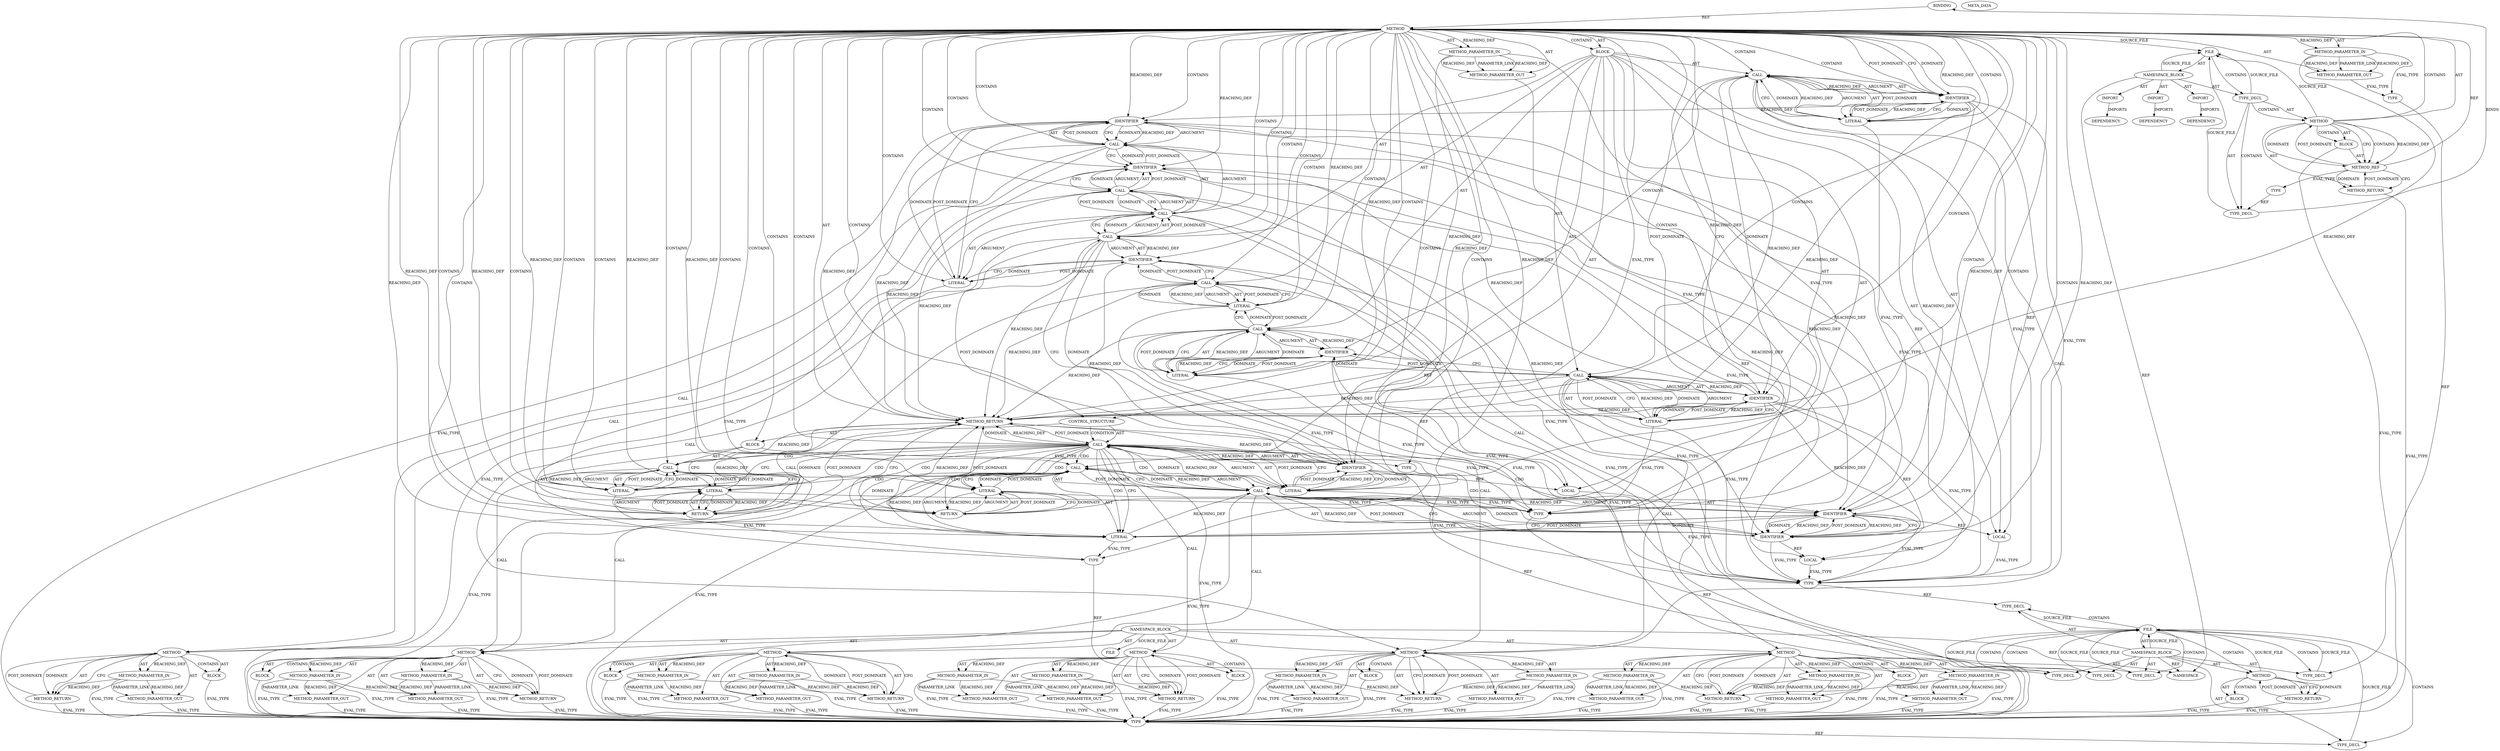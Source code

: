 digraph {
  "21474836480" [label="BINDING" METHOD_FULL_NAME="main" NAME="main" SIGNATURE="int(int,char[]*)"];
  "25769803776" [label="BLOCK" ARGUMENT_INDEX="-1" CODE="{
	unsigned int i=0,j=0;
	unsigned int result = 0;
	printf(\"Enter two numbers:\\n\");
	result = scanf(\"%d %d\", &i, &j);
	if (result != 2) {								/* FIX */
		printf (\"Error, you should enter two numbers!\\n\");	
		return 1;
	}		
	printf (\"Result = %d\\n\", i / j);
	return 0;
}" COLUMN_NUMBER="1" LINE_NUMBER="18" ORDER="3" TYPE_FULL_NAME="void"];
  "25769803777" [label="BLOCK" ARGUMENT_INDEX="-1" CODE="{								/* FIX */
		printf (\"Error, you should enter two numbers!\\n\");	
		return 1;
	}" COLUMN_NUMBER="19" LINE_NUMBER="23" ORDER="2" TYPE_FULL_NAME="void"];
  "25769803778" [label="BLOCK" ARGUMENT_INDEX="-1" CODE="<empty>" COLUMN_NUMBER="1" LINE_NUMBER="1" ORDER="1" TYPE_FULL_NAME="ANY"];
  "25769803779" [label="BLOCK" ARGUMENT_INDEX="-1" CODE="<empty>" ORDER="1" TYPE_FULL_NAME="ANY"];
  "25769803780" [label="BLOCK" ARGUMENT_INDEX="1" CODE="<empty>" ORDER="1" TYPE_FULL_NAME="ANY"];
  "25769803781" [label="BLOCK" ARGUMENT_INDEX="1" CODE="<empty>" ORDER="1" TYPE_FULL_NAME="ANY"];
  "25769803782" [label="BLOCK" ARGUMENT_INDEX="1" CODE="<empty>" ORDER="1" TYPE_FULL_NAME="ANY"];
  "25769803783" [label="BLOCK" ARGUMENT_INDEX="1" CODE="<empty>" ORDER="1" TYPE_FULL_NAME="ANY"];
  "25769803784" [label="BLOCK" ARGUMENT_INDEX="1" CODE="<empty>" ORDER="1" TYPE_FULL_NAME="ANY"];
  "25769803785" [label="BLOCK" ARGUMENT_INDEX="1" CODE="<empty>" ORDER="1" TYPE_FULL_NAME="ANY"];
  "30064771072" [label="CALL" ARGUMENT_INDEX="3" CODE="i=0" COLUMN_NUMBER="15" DISPATCH_TYPE="STATIC_DISPATCH" LINE_NUMBER="19" METHOD_FULL_NAME="<operator>.assignment" NAME="<operator>.assignment" ORDER="3" SIGNATURE="" TYPE_FULL_NAME="unsigned int"];
  "30064771073" [label="CALL" ARGUMENT_INDEX="4" CODE="j=0" COLUMN_NUMBER="19" DISPATCH_TYPE="STATIC_DISPATCH" LINE_NUMBER="19" METHOD_FULL_NAME="<operator>.assignment" NAME="<operator>.assignment" ORDER="4" SIGNATURE="" TYPE_FULL_NAME="unsigned int"];
  "30064771074" [label="CALL" ARGUMENT_INDEX="2" CODE="result = 0" COLUMN_NUMBER="15" DISPATCH_TYPE="STATIC_DISPATCH" LINE_NUMBER="20" METHOD_FULL_NAME="<operator>.assignment" NAME="<operator>.assignment" ORDER="6" SIGNATURE="" TYPE_FULL_NAME="unsigned int"];
  "30064771075" [label="CALL" ARGUMENT_INDEX="-1" CODE="printf(\"Enter two numbers:\\n\")" COLUMN_NUMBER="2" DISPATCH_TYPE="STATIC_DISPATCH" LINE_NUMBER="21" METHOD_FULL_NAME="printf" NAME="printf" ORDER="7" SIGNATURE="" TYPE_FULL_NAME="ANY"];
  "30064771076" [label="CALL" ARGUMENT_INDEX="-1" CODE="result = scanf(\"%d %d\", &i, &j)" COLUMN_NUMBER="2" DISPATCH_TYPE="STATIC_DISPATCH" LINE_NUMBER="22" METHOD_FULL_NAME="<operator>.assignment" NAME="<operator>.assignment" ORDER="8" SIGNATURE="" TYPE_FULL_NAME="ANY"];
  "30064771077" [label="CALL" ARGUMENT_INDEX="2" CODE="scanf(\"%d %d\", &i, &j)" COLUMN_NUMBER="11" DISPATCH_TYPE="STATIC_DISPATCH" LINE_NUMBER="22" METHOD_FULL_NAME="scanf" NAME="scanf" ORDER="2" SIGNATURE="" TYPE_FULL_NAME="ANY"];
  "30064771078" [label="CALL" ARGUMENT_INDEX="2" CODE="&i" COLUMN_NUMBER="26" DISPATCH_TYPE="STATIC_DISPATCH" LINE_NUMBER="22" METHOD_FULL_NAME="<operator>.addressOf" NAME="<operator>.addressOf" ORDER="2" SIGNATURE="" TYPE_FULL_NAME="ANY"];
  "30064771079" [label="CALL" ARGUMENT_INDEX="3" CODE="&j" COLUMN_NUMBER="30" DISPATCH_TYPE="STATIC_DISPATCH" LINE_NUMBER="22" METHOD_FULL_NAME="<operator>.addressOf" NAME="<operator>.addressOf" ORDER="3" SIGNATURE="" TYPE_FULL_NAME="ANY"];
  "30064771080" [label="CALL" ARGUMENT_INDEX="-1" CODE="result != 2" COLUMN_NUMBER="6" DISPATCH_TYPE="STATIC_DISPATCH" LINE_NUMBER="23" METHOD_FULL_NAME="<operator>.notEquals" NAME="<operator>.notEquals" ORDER="1" SIGNATURE="" TYPE_FULL_NAME="ANY"];
  "30064771081" [label="CALL" ARGUMENT_INDEX="-1" CODE="printf (\"Error, you should enter two numbers!\\n\")" COLUMN_NUMBER="3" DISPATCH_TYPE="STATIC_DISPATCH" LINE_NUMBER="24" METHOD_FULL_NAME="printf" NAME="printf" ORDER="1" SIGNATURE="" TYPE_FULL_NAME="ANY"];
  "30064771082" [label="CALL" ARGUMENT_INDEX="-1" CODE="printf (\"Result = %d\\n\", i / j)" COLUMN_NUMBER="2" DISPATCH_TYPE="STATIC_DISPATCH" LINE_NUMBER="27" METHOD_FULL_NAME="printf" NAME="printf" ORDER="10" SIGNATURE="" TYPE_FULL_NAME="ANY"];
  "30064771083" [label="CALL" ARGUMENT_INDEX="2" CODE="i / j" COLUMN_NUMBER="27" DISPATCH_TYPE="STATIC_DISPATCH" LINE_NUMBER="27" METHOD_FULL_NAME="<operator>.division" NAME="<operator>.division" ORDER="2" SIGNATURE="" TYPE_FULL_NAME="ANY"];
  "47244640256" [label="CONTROL_STRUCTURE" ARGUMENT_INDEX="1" CODE="if (result != 2) {								/* FIX */
		printf (\"Error, you should enter two numbers!\\n\");	
		return 1;
	}" COLUMN_NUMBER="2" CONTROL_STRUCTURE_TYPE="IF" LINE_NUMBER="23" ORDER="9" PARSER_TYPE_NAME="CASTIfStatement"];
  "51539607552" [label="DEPENDENCY" DEPENDENCY_GROUP_ID="stdio.h" NAME="stdio.h" VERSION="include"];
  "51539607553" [label="DEPENDENCY" DEPENDENCY_GROUP_ID="stdlib.h" NAME="stdlib.h" VERSION="include"];
  "51539607554" [label="DEPENDENCY" DEPENDENCY_GROUP_ID="string.h" NAME="string.h" VERSION="include"];
  "60129542144" [label="FILE" CODE="<empty>" CONTENT="<empty>" NAME="unchecked_error_condition-good.c" ORDER="0"];
  "60129542145" [label="FILE" CODE="<empty>" CONTENT="<empty>" NAME="<includes>" ORDER="1"];
  "60129542146" [label="FILE" CODE="<empty>" CONTENT="<empty>" NAME="<unknown>" ORDER="0"];
  "68719476736" [label="IDENTIFIER" ARGUMENT_INDEX="1" CODE="i" COLUMN_NUMBER="15" LINE_NUMBER="19" NAME="i" ORDER="1" TYPE_FULL_NAME="unsigned int"];
  "68719476737" [label="IDENTIFIER" ARGUMENT_INDEX="1" CODE="j" COLUMN_NUMBER="19" LINE_NUMBER="19" NAME="j" ORDER="1" TYPE_FULL_NAME="unsigned int"];
  "68719476738" [label="IDENTIFIER" ARGUMENT_INDEX="1" CODE="result" COLUMN_NUMBER="15" LINE_NUMBER="20" NAME="result" ORDER="1" TYPE_FULL_NAME="unsigned int"];
  "68719476739" [label="IDENTIFIER" ARGUMENT_INDEX="1" CODE="result" COLUMN_NUMBER="2" LINE_NUMBER="22" NAME="result" ORDER="1" TYPE_FULL_NAME="unsigned int"];
  "68719476740" [label="IDENTIFIER" ARGUMENT_INDEX="1" CODE="i" COLUMN_NUMBER="27" LINE_NUMBER="22" NAME="i" ORDER="1" TYPE_FULL_NAME="unsigned int"];
  "68719476741" [label="IDENTIFIER" ARGUMENT_INDEX="1" CODE="j" COLUMN_NUMBER="31" LINE_NUMBER="22" NAME="j" ORDER="1" TYPE_FULL_NAME="unsigned int"];
  "68719476742" [label="IDENTIFIER" ARGUMENT_INDEX="1" CODE="result" COLUMN_NUMBER="6" LINE_NUMBER="23" NAME="result" ORDER="1" TYPE_FULL_NAME="unsigned int"];
  "68719476743" [label="IDENTIFIER" ARGUMENT_INDEX="1" CODE="i" COLUMN_NUMBER="27" LINE_NUMBER="27" NAME="i" ORDER="1" TYPE_FULL_NAME="unsigned int"];
  "68719476744" [label="IDENTIFIER" ARGUMENT_INDEX="2" CODE="j" COLUMN_NUMBER="31" LINE_NUMBER="27" NAME="j" ORDER="2" TYPE_FULL_NAME="unsigned int"];
  "73014444032" [label="IMPORT" CODE="#include <stdio.h>" COLUMN_NUMBER="1" IMPORTED_AS="stdio.h" IMPORTED_ENTITY="stdio.h" LINE_NUMBER="13" ORDER="1"];
  "73014444033" [label="IMPORT" CODE="#include <stdlib.h>" COLUMN_NUMBER="1" IMPORTED_AS="stdlib.h" IMPORTED_ENTITY="stdlib.h" LINE_NUMBER="14" ORDER="2"];
  "73014444034" [label="IMPORT" CODE="#include <string.h>" COLUMN_NUMBER="1" IMPORTED_AS="string.h" IMPORTED_ENTITY="string.h" LINE_NUMBER="15" ORDER="3"];
  "90194313216" [label="LITERAL" ARGUMENT_INDEX="2" CODE="0" COLUMN_NUMBER="17" LINE_NUMBER="19" ORDER="2" TYPE_FULL_NAME="int"];
  "90194313217" [label="LITERAL" ARGUMENT_INDEX="2" CODE="0" COLUMN_NUMBER="21" LINE_NUMBER="19" ORDER="2" TYPE_FULL_NAME="int"];
  "90194313218" [label="LITERAL" ARGUMENT_INDEX="2" CODE="0" COLUMN_NUMBER="24" LINE_NUMBER="20" ORDER="2" TYPE_FULL_NAME="int"];
  "90194313219" [label="LITERAL" ARGUMENT_INDEX="1" CODE="\"Enter two numbers:\\n\"" COLUMN_NUMBER="9" LINE_NUMBER="21" ORDER="1" TYPE_FULL_NAME="char*"];
  "90194313220" [label="LITERAL" ARGUMENT_INDEX="1" CODE="\"%d %d\"" COLUMN_NUMBER="17" LINE_NUMBER="22" ORDER="1" TYPE_FULL_NAME="char*"];
  "90194313221" [label="LITERAL" ARGUMENT_INDEX="2" CODE="2" COLUMN_NUMBER="16" LINE_NUMBER="23" ORDER="2" TYPE_FULL_NAME="int"];
  "90194313222" [label="LITERAL" ARGUMENT_INDEX="1" CODE="\"Error, you should enter two numbers!\\n\"" COLUMN_NUMBER="11" LINE_NUMBER="24" ORDER="1" TYPE_FULL_NAME="char*"];
  "90194313223" [label="LITERAL" ARGUMENT_INDEX="-1" CODE="1" COLUMN_NUMBER="10" LINE_NUMBER="25" ORDER="1" TYPE_FULL_NAME="int"];
  "90194313224" [label="LITERAL" ARGUMENT_INDEX="1" CODE="\"Result = %d\\n\"" COLUMN_NUMBER="10" LINE_NUMBER="27" ORDER="1" TYPE_FULL_NAME="char*"];
  "90194313225" [label="LITERAL" ARGUMENT_INDEX="-1" CODE="0" COLUMN_NUMBER="9" LINE_NUMBER="28" ORDER="1" TYPE_FULL_NAME="int"];
  "94489280512" [label="LOCAL" CODE="unsigned int i" COLUMN_NUMBER="15" GENERIC_SIGNATURE="<empty>" LINE_NUMBER="19" NAME="i" ORDER="1" TYPE_FULL_NAME="unsigned int"];
  "94489280513" [label="LOCAL" CODE="unsigned int j" COLUMN_NUMBER="19" GENERIC_SIGNATURE="<empty>" LINE_NUMBER="19" NAME="j" ORDER="2" TYPE_FULL_NAME="unsigned int"];
  "94489280514" [label="LOCAL" CODE="unsigned int result" COLUMN_NUMBER="15" GENERIC_SIGNATURE="<empty>" LINE_NUMBER="20" NAME="result" ORDER="5" TYPE_FULL_NAME="unsigned int"];
  "107374182400" [label="META_DATA" LANGUAGE="NEWC" OVERLAYS="base;controlflow;typerel;callgraph;dataflowOss" ROOT="/tmp/tmp.fVwQzHIGX2" VERSION="0.1"];
  "111669149696" [label="METHOD" AST_PARENT_FULL_NAME="unchecked_error_condition-good.c:<global>" AST_PARENT_TYPE="TYPE_DECL" CODE="int main(int argc, char *argv[])
{
	unsigned int i=0,j=0;
	unsigned int result = 0;
	printf(\"Enter two numbers:\\n\");
	result = scanf(\"%d %d\", &i, &j);
	if (result != 2) {								/* FIX */
		printf (\"Error, you should enter two numbers!\\n\");	
		return 1;
	}		
	printf (\"Result = %d\\n\", i / j);
	return 0;
}" COLUMN_NUMBER="1" COLUMN_NUMBER_END="1" FILENAME="unchecked_error_condition-good.c" FULL_NAME="main" GENERIC_SIGNATURE="<empty>" IS_EXTERNAL="false" LINE_NUMBER="17" LINE_NUMBER_END="29" NAME="main" ORDER="1" SIGNATURE="int(int,char[]*)"];
  "111669149697" [label="METHOD" AST_PARENT_FULL_NAME="unchecked_error_condition-good.c:<global>" AST_PARENT_TYPE="TYPE_DECL" CODE="<global>" COLUMN_NUMBER="1" COLUMN_NUMBER_END="1" FILENAME="unchecked_error_condition-good.c" FULL_NAME="unchecked_error_condition-good.c:<global>" GENERIC_SIGNATURE="<empty>" IS_EXTERNAL="false" LINE_NUMBER="1" LINE_NUMBER_END="29" NAME="<global>" ORDER="1" SIGNATURE=""];
  "111669149698" [label="METHOD" AST_PARENT_FULL_NAME="<includes>:<global>" AST_PARENT_TYPE="NAMESPACE_BLOCK" CODE="<global>" FILENAME="<includes>" FULL_NAME="<includes>:<global>" GENERIC_SIGNATURE="<empty>" IS_EXTERNAL="false" LINE_NUMBER="1" NAME="<global>" ORDER="1" SIGNATURE=""];
  "111669149699" [label="METHOD" AST_PARENT_FULL_NAME="<global>" AST_PARENT_TYPE="NAMESPACE_BLOCK" CODE="<empty>" FILENAME="<empty>" FULL_NAME="<operator>.assignment" GENERIC_SIGNATURE="<empty>" IS_EXTERNAL="true" NAME="<operator>.assignment" ORDER="0" SIGNATURE=""];
  "111669149700" [label="METHOD" AST_PARENT_FULL_NAME="<global>" AST_PARENT_TYPE="NAMESPACE_BLOCK" CODE="<empty>" FILENAME="<empty>" FULL_NAME="printf" GENERIC_SIGNATURE="<empty>" IS_EXTERNAL="true" NAME="printf" ORDER="0" SIGNATURE=""];
  "111669149701" [label="METHOD" AST_PARENT_FULL_NAME="<global>" AST_PARENT_TYPE="NAMESPACE_BLOCK" CODE="<empty>" FILENAME="<empty>" FULL_NAME="scanf" GENERIC_SIGNATURE="<empty>" IS_EXTERNAL="true" NAME="scanf" ORDER="0" SIGNATURE=""];
  "111669149702" [label="METHOD" AST_PARENT_FULL_NAME="<global>" AST_PARENT_TYPE="NAMESPACE_BLOCK" CODE="<empty>" FILENAME="<empty>" FULL_NAME="<operator>.addressOf" GENERIC_SIGNATURE="<empty>" IS_EXTERNAL="true" NAME="<operator>.addressOf" ORDER="0" SIGNATURE=""];
  "111669149703" [label="METHOD" AST_PARENT_FULL_NAME="<global>" AST_PARENT_TYPE="NAMESPACE_BLOCK" CODE="<empty>" FILENAME="<empty>" FULL_NAME="<operator>.notEquals" GENERIC_SIGNATURE="<empty>" IS_EXTERNAL="true" NAME="<operator>.notEquals" ORDER="0" SIGNATURE=""];
  "111669149704" [label="METHOD" AST_PARENT_FULL_NAME="<global>" AST_PARENT_TYPE="NAMESPACE_BLOCK" CODE="<empty>" FILENAME="<empty>" FULL_NAME="<operator>.division" GENERIC_SIGNATURE="<empty>" IS_EXTERNAL="true" NAME="<operator>.division" ORDER="0" SIGNATURE=""];
  "115964116992" [label="METHOD_PARAMETER_IN" CODE="int argc" COLUMN_NUMBER="10" EVALUATION_STRATEGY="BY_VALUE" INDEX="1" IS_VARIADIC="false" LINE_NUMBER="17" NAME="argc" ORDER="1" TYPE_FULL_NAME="int"];
  "115964116993" [label="METHOD_PARAMETER_IN" CODE="char *argv[]" COLUMN_NUMBER="20" EVALUATION_STRATEGY="BY_VALUE" INDEX="2" IS_VARIADIC="false" LINE_NUMBER="17" NAME="argv" ORDER="2" TYPE_FULL_NAME="char[]*"];
  "115964116994" [label="METHOD_PARAMETER_IN" CODE="p1" EVALUATION_STRATEGY="BY_VALUE" INDEX="1" IS_VARIADIC="false" NAME="p1" ORDER="1" TYPE_FULL_NAME="ANY"];
  "115964116995" [label="METHOD_PARAMETER_IN" CODE="p2" EVALUATION_STRATEGY="BY_VALUE" INDEX="2" IS_VARIADIC="false" NAME="p2" ORDER="2" TYPE_FULL_NAME="ANY"];
  "115964116996" [label="METHOD_PARAMETER_IN" CODE="p1" EVALUATION_STRATEGY="BY_VALUE" INDEX="1" IS_VARIADIC="false" NAME="p1" ORDER="1" TYPE_FULL_NAME="ANY"];
  "115964116997" [label="METHOD_PARAMETER_IN" CODE="p2" EVALUATION_STRATEGY="BY_VALUE" INDEX="2" IS_VARIADIC="false" NAME="p2" ORDER="2" TYPE_FULL_NAME="ANY"];
  "115964116998" [label="METHOD_PARAMETER_IN" CODE="p1" EVALUATION_STRATEGY="BY_VALUE" INDEX="1" IS_VARIADIC="false" NAME="p1" ORDER="1" TYPE_FULL_NAME="ANY"];
  "115964116999" [label="METHOD_PARAMETER_IN" CODE="p2" EVALUATION_STRATEGY="BY_VALUE" INDEX="2" IS_VARIADIC="false" NAME="p2" ORDER="2" TYPE_FULL_NAME="ANY"];
  "115964117000" [label="METHOD_PARAMETER_IN" CODE="p3" EVALUATION_STRATEGY="BY_VALUE" INDEX="3" IS_VARIADIC="false" NAME="p3" ORDER="3" TYPE_FULL_NAME="ANY"];
  "115964117001" [label="METHOD_PARAMETER_IN" CODE="p1" EVALUATION_STRATEGY="BY_VALUE" INDEX="1" IS_VARIADIC="false" NAME="p1" ORDER="1" TYPE_FULL_NAME="ANY"];
  "115964117002" [label="METHOD_PARAMETER_IN" CODE="p1" EVALUATION_STRATEGY="BY_VALUE" INDEX="1" IS_VARIADIC="false" NAME="p1" ORDER="1" TYPE_FULL_NAME="ANY"];
  "115964117003" [label="METHOD_PARAMETER_IN" CODE="p2" EVALUATION_STRATEGY="BY_VALUE" INDEX="2" IS_VARIADIC="false" NAME="p2" ORDER="2" TYPE_FULL_NAME="ANY"];
  "115964117004" [label="METHOD_PARAMETER_IN" CODE="p1" EVALUATION_STRATEGY="BY_VALUE" INDEX="1" IS_VARIADIC="false" NAME="p1" ORDER="1" TYPE_FULL_NAME="ANY"];
  "115964117005" [label="METHOD_PARAMETER_IN" CODE="p2" EVALUATION_STRATEGY="BY_VALUE" INDEX="2" IS_VARIADIC="false" NAME="p2" ORDER="2" TYPE_FULL_NAME="ANY"];
  "120259084288" [label="METHOD_PARAMETER_OUT" CODE="int argc" COLUMN_NUMBER="10" EVALUATION_STRATEGY="BY_VALUE" INDEX="1" IS_VARIADIC="false" LINE_NUMBER="17" NAME="argc" ORDER="1" TYPE_FULL_NAME="int"];
  "120259084289" [label="METHOD_PARAMETER_OUT" CODE="char *argv[]" COLUMN_NUMBER="20" EVALUATION_STRATEGY="BY_VALUE" INDEX="2" IS_VARIADIC="false" LINE_NUMBER="17" NAME="argv" ORDER="2" TYPE_FULL_NAME="char[]*"];
  "120259084290" [label="METHOD_PARAMETER_OUT" CODE="p1" EVALUATION_STRATEGY="BY_VALUE" INDEX="1" IS_VARIADIC="false" NAME="p1" ORDER="1" TYPE_FULL_NAME="ANY"];
  "120259084291" [label="METHOD_PARAMETER_OUT" CODE="p2" EVALUATION_STRATEGY="BY_VALUE" INDEX="2" IS_VARIADIC="false" NAME="p2" ORDER="2" TYPE_FULL_NAME="ANY"];
  "120259084292" [label="METHOD_PARAMETER_OUT" CODE="p1" EVALUATION_STRATEGY="BY_VALUE" INDEX="1" IS_VARIADIC="false" NAME="p1" ORDER="1" TYPE_FULL_NAME="ANY"];
  "120259084293" [label="METHOD_PARAMETER_OUT" CODE="p2" EVALUATION_STRATEGY="BY_VALUE" INDEX="2" IS_VARIADIC="false" NAME="p2" ORDER="2" TYPE_FULL_NAME="ANY"];
  "120259084294" [label="METHOD_PARAMETER_OUT" CODE="p1" EVALUATION_STRATEGY="BY_VALUE" INDEX="1" IS_VARIADIC="false" NAME="p1" ORDER="1" TYPE_FULL_NAME="ANY"];
  "120259084295" [label="METHOD_PARAMETER_OUT" CODE="p2" EVALUATION_STRATEGY="BY_VALUE" INDEX="2" IS_VARIADIC="false" NAME="p2" ORDER="2" TYPE_FULL_NAME="ANY"];
  "120259084296" [label="METHOD_PARAMETER_OUT" CODE="p3" EVALUATION_STRATEGY="BY_VALUE" INDEX="3" IS_VARIADIC="false" NAME="p3" ORDER="3" TYPE_FULL_NAME="ANY"];
  "120259084297" [label="METHOD_PARAMETER_OUT" CODE="p1" EVALUATION_STRATEGY="BY_VALUE" INDEX="1" IS_VARIADIC="false" NAME="p1" ORDER="1" TYPE_FULL_NAME="ANY"];
  "120259084298" [label="METHOD_PARAMETER_OUT" CODE="p1" EVALUATION_STRATEGY="BY_VALUE" INDEX="1" IS_VARIADIC="false" NAME="p1" ORDER="1" TYPE_FULL_NAME="ANY"];
  "120259084299" [label="METHOD_PARAMETER_OUT" CODE="p2" EVALUATION_STRATEGY="BY_VALUE" INDEX="2" IS_VARIADIC="false" NAME="p2" ORDER="2" TYPE_FULL_NAME="ANY"];
  "120259084300" [label="METHOD_PARAMETER_OUT" CODE="p1" EVALUATION_STRATEGY="BY_VALUE" INDEX="1" IS_VARIADIC="false" NAME="p1" ORDER="1" TYPE_FULL_NAME="ANY"];
  "120259084301" [label="METHOD_PARAMETER_OUT" CODE="p2" EVALUATION_STRATEGY="BY_VALUE" INDEX="2" IS_VARIADIC="false" NAME="p2" ORDER="2" TYPE_FULL_NAME="ANY"];
  "124554051584" [label="METHOD_REF" ARGUMENT_INDEX="1" CODE="main" COLUMN_NUMBER="1" LINE_NUMBER="17" METHOD_FULL_NAME="main" ORDER="1" TYPE_FULL_NAME="main"];
  "128849018880" [label="METHOD_RETURN" CODE="RET" COLUMN_NUMBER="1" EVALUATION_STRATEGY="BY_VALUE" LINE_NUMBER="17" ORDER="4" TYPE_FULL_NAME="int"];
  "128849018881" [label="METHOD_RETURN" CODE="RET" COLUMN_NUMBER="1" EVALUATION_STRATEGY="BY_VALUE" LINE_NUMBER="1" ORDER="2" TYPE_FULL_NAME="ANY"];
  "128849018882" [label="METHOD_RETURN" CODE="RET" EVALUATION_STRATEGY="BY_VALUE" LINE_NUMBER="1" ORDER="2" TYPE_FULL_NAME="ANY"];
  "128849018883" [label="METHOD_RETURN" CODE="RET" EVALUATION_STRATEGY="BY_VALUE" ORDER="2" TYPE_FULL_NAME="ANY"];
  "128849018884" [label="METHOD_RETURN" CODE="RET" EVALUATION_STRATEGY="BY_VALUE" ORDER="2" TYPE_FULL_NAME="ANY"];
  "128849018885" [label="METHOD_RETURN" CODE="RET" EVALUATION_STRATEGY="BY_VALUE" ORDER="2" TYPE_FULL_NAME="ANY"];
  "128849018886" [label="METHOD_RETURN" CODE="RET" EVALUATION_STRATEGY="BY_VALUE" ORDER="2" TYPE_FULL_NAME="ANY"];
  "128849018887" [label="METHOD_RETURN" CODE="RET" EVALUATION_STRATEGY="BY_VALUE" ORDER="2" TYPE_FULL_NAME="ANY"];
  "128849018888" [label="METHOD_RETURN" CODE="RET" EVALUATION_STRATEGY="BY_VALUE" ORDER="2" TYPE_FULL_NAME="ANY"];
  "137438953472" [label="NAMESPACE" CODE="<empty>" NAME="<global>" ORDER="-1"];
  "141733920768" [label="NAMESPACE_BLOCK" CODE="<empty>" FILENAME="<unknown>" FULL_NAME="<global>" NAME="<global>" ORDER="1"];
  "141733920769" [label="NAMESPACE_BLOCK" CODE="<empty>" FILENAME="unchecked_error_condition-good.c" FULL_NAME="unchecked_error_condition-good.c:<global>" NAME="<global>" ORDER="1"];
  "141733920770" [label="NAMESPACE_BLOCK" CODE="<empty>" FILENAME="<includes>" FULL_NAME="<includes>:<global>" NAME="<global>" ORDER="1"];
  "146028888064" [label="RETURN" ARGUMENT_INDEX="-1" CODE="return 1;" COLUMN_NUMBER="3" LINE_NUMBER="25" ORDER="2"];
  "146028888065" [label="RETURN" ARGUMENT_INDEX="-1" CODE="return 0;" COLUMN_NUMBER="2" LINE_NUMBER="28" ORDER="11"];
  "163208757248" [label="TYPE" FULL_NAME="ANY" NAME="ANY" TYPE_DECL_FULL_NAME="ANY"];
  "163208757249" [label="TYPE" FULL_NAME="char*" NAME="char*" TYPE_DECL_FULL_NAME="char*"];
  "163208757250" [label="TYPE" FULL_NAME="char[]*" NAME="char[]*" TYPE_DECL_FULL_NAME="char[]*"];
  "163208757251" [label="TYPE" FULL_NAME="int" NAME="int" TYPE_DECL_FULL_NAME="int"];
  "163208757252" [label="TYPE" FULL_NAME="main" NAME="main" TYPE_DECL_FULL_NAME="main"];
  "163208757253" [label="TYPE" FULL_NAME="unsigned int" NAME="unsigned int" TYPE_DECL_FULL_NAME="unsigned int"];
  "163208757254" [label="TYPE" FULL_NAME="void" NAME="void" TYPE_DECL_FULL_NAME="void"];
  "171798691840" [label="TYPE_DECL" AST_PARENT_FULL_NAME="unchecked_error_condition-good.c:<global>" AST_PARENT_TYPE="TYPE_DECL" CODE="main" COLUMN_NUMBER="1" FILENAME="unchecked_error_condition-good.c" FULL_NAME="main" GENERIC_SIGNATURE="<empty>" IS_EXTERNAL="false" LINE_NUMBER="17" NAME="main" ORDER="1"];
  "171798691841" [label="TYPE_DECL" AST_PARENT_FULL_NAME="unchecked_error_condition-good.c:<global>" AST_PARENT_TYPE="NAMESPACE_BLOCK" CODE="<global>" COLUMN_NUMBER="1" FILENAME="unchecked_error_condition-good.c" FULL_NAME="unchecked_error_condition-good.c:<global>" GENERIC_SIGNATURE="<empty>" IS_EXTERNAL="false" LINE_NUMBER="1" NAME="<global>" ORDER="4"];
  "171798691842" [label="TYPE_DECL" AST_PARENT_FULL_NAME="<includes>:<global>" AST_PARENT_TYPE="NAMESPACE_BLOCK" CODE="ANY" FILENAME="<includes>" FULL_NAME="ANY" GENERIC_SIGNATURE="<empty>" IS_EXTERNAL="true" NAME="ANY" ORDER="-1"];
  "171798691843" [label="TYPE_DECL" AST_PARENT_FULL_NAME="<includes>:<global>" AST_PARENT_TYPE="NAMESPACE_BLOCK" CODE="char*" FILENAME="<includes>" FULL_NAME="char*" GENERIC_SIGNATURE="<empty>" IS_EXTERNAL="true" NAME="char*" ORDER="-1"];
  "171798691844" [label="TYPE_DECL" AST_PARENT_FULL_NAME="<includes>:<global>" AST_PARENT_TYPE="NAMESPACE_BLOCK" CODE="char[]*" FILENAME="<includes>" FULL_NAME="char[]*" GENERIC_SIGNATURE="<empty>" IS_EXTERNAL="true" NAME="char[]*" ORDER="-1"];
  "171798691845" [label="TYPE_DECL" AST_PARENT_FULL_NAME="<includes>:<global>" AST_PARENT_TYPE="NAMESPACE_BLOCK" CODE="int" FILENAME="<includes>" FULL_NAME="int" GENERIC_SIGNATURE="<empty>" IS_EXTERNAL="true" NAME="int" ORDER="-1"];
  "171798691846" [label="TYPE_DECL" AST_PARENT_FULL_NAME="<includes>:<global>" AST_PARENT_TYPE="NAMESPACE_BLOCK" CODE="unsigned int" FILENAME="<includes>" FULL_NAME="unsigned int" GENERIC_SIGNATURE="<empty>" IS_EXTERNAL="true" NAME="unsigned int" ORDER="-1"];
  "171798691847" [label="TYPE_DECL" AST_PARENT_FULL_NAME="<includes>:<global>" AST_PARENT_TYPE="NAMESPACE_BLOCK" CODE="void" FILENAME="<includes>" FULL_NAME="void" GENERIC_SIGNATURE="<empty>" IS_EXTERNAL="true" NAME="void" ORDER="-1"];
  "21474836480" -> "111669149696" [label="REF" ];
  "25769803776" -> "94489280512" [label="AST" ];
  "25769803776" -> "94489280513" [label="AST" ];
  "25769803776" -> "30064771072" [label="AST" ];
  "25769803776" -> "30064771073" [label="AST" ];
  "25769803776" -> "94489280514" [label="AST" ];
  "25769803776" -> "30064771074" [label="AST" ];
  "25769803776" -> "30064771075" [label="AST" ];
  "25769803776" -> "30064771076" [label="AST" ];
  "25769803776" -> "47244640256" [label="AST" ];
  "25769803776" -> "30064771082" [label="AST" ];
  "25769803776" -> "146028888065" [label="AST" ];
  "25769803776" -> "163208757254" [label="EVAL_TYPE" ];
  "25769803777" -> "30064771081" [label="AST" ];
  "25769803777" -> "146028888064" [label="AST" ];
  "25769803777" -> "163208757254" [label="EVAL_TYPE" ];
  "25769803778" -> "124554051584" [label="AST" ];
  "25769803778" -> "163208757248" [label="EVAL_TYPE" ];
  "25769803779" -> "163208757248" [label="EVAL_TYPE" ];
  "25769803780" -> "163208757248" [label="EVAL_TYPE" ];
  "25769803781" -> "163208757248" [label="EVAL_TYPE" ];
  "25769803782" -> "163208757248" [label="EVAL_TYPE" ];
  "25769803783" -> "163208757248" [label="EVAL_TYPE" ];
  "25769803784" -> "163208757248" [label="EVAL_TYPE" ];
  "25769803785" -> "163208757248" [label="EVAL_TYPE" ];
  "30064771072" -> "68719476736" [label="ARGUMENT" ];
  "30064771072" -> "90194313216" [label="ARGUMENT" ];
  "30064771072" -> "68719476736" [label="AST" ];
  "30064771072" -> "90194313216" [label="AST" ];
  "30064771072" -> "111669149699" [label="CALL" ];
  "30064771072" -> "68719476737" [label="CFG" ];
  "30064771072" -> "68719476737" [label="DOMINATE" ];
  "30064771072" -> "163208757253" [label="EVAL_TYPE" ];
  "30064771072" -> "90194313216" [label="POST_DOMINATE" ];
  "30064771072" -> "128849018880" [label="REACHING_DEF" property="i=0"];
  "30064771073" -> "68719476737" [label="ARGUMENT" ];
  "30064771073" -> "90194313217" [label="ARGUMENT" ];
  "30064771073" -> "68719476737" [label="AST" ];
  "30064771073" -> "90194313217" [label="AST" ];
  "30064771073" -> "111669149699" [label="CALL" ];
  "30064771073" -> "68719476738" [label="CFG" ];
  "30064771073" -> "68719476738" [label="DOMINATE" ];
  "30064771073" -> "163208757253" [label="EVAL_TYPE" ];
  "30064771073" -> "90194313217" [label="POST_DOMINATE" ];
  "30064771073" -> "128849018880" [label="REACHING_DEF" property="j=0"];
  "30064771074" -> "68719476738" [label="ARGUMENT" ];
  "30064771074" -> "90194313218" [label="ARGUMENT" ];
  "30064771074" -> "68719476738" [label="AST" ];
  "30064771074" -> "90194313218" [label="AST" ];
  "30064771074" -> "111669149699" [label="CALL" ];
  "30064771074" -> "90194313219" [label="CFG" ];
  "30064771074" -> "90194313219" [label="DOMINATE" ];
  "30064771074" -> "163208757253" [label="EVAL_TYPE" ];
  "30064771074" -> "90194313218" [label="POST_DOMINATE" ];
  "30064771074" -> "128849018880" [label="REACHING_DEF" property="result = 0"];
  "30064771075" -> "90194313219" [label="ARGUMENT" ];
  "30064771075" -> "90194313219" [label="AST" ];
  "30064771075" -> "111669149700" [label="CALL" ];
  "30064771075" -> "68719476739" [label="CFG" ];
  "30064771075" -> "68719476739" [label="DOMINATE" ];
  "30064771075" -> "163208757248" [label="EVAL_TYPE" ];
  "30064771075" -> "90194313219" [label="POST_DOMINATE" ];
  "30064771075" -> "128849018880" [label="REACHING_DEF" property="printf(\"Enter two numbers:\\n\")"];
  "30064771076" -> "68719476739" [label="ARGUMENT" ];
  "30064771076" -> "30064771077" [label="ARGUMENT" ];
  "30064771076" -> "68719476739" [label="AST" ];
  "30064771076" -> "30064771077" [label="AST" ];
  "30064771076" -> "111669149699" [label="CALL" ];
  "30064771076" -> "68719476742" [label="CFG" ];
  "30064771076" -> "68719476742" [label="DOMINATE" ];
  "30064771076" -> "163208757248" [label="EVAL_TYPE" ];
  "30064771076" -> "30064771077" [label="POST_DOMINATE" ];
  "30064771076" -> "128849018880" [label="REACHING_DEF" property="result = scanf(\"%d %d\", &i, &j)"];
  "30064771077" -> "90194313220" [label="ARGUMENT" ];
  "30064771077" -> "30064771078" [label="ARGUMENT" ];
  "30064771077" -> "30064771079" [label="ARGUMENT" ];
  "30064771077" -> "90194313220" [label="AST" ];
  "30064771077" -> "30064771078" [label="AST" ];
  "30064771077" -> "30064771079" [label="AST" ];
  "30064771077" -> "111669149701" [label="CALL" ];
  "30064771077" -> "30064771076" [label="CFG" ];
  "30064771077" -> "30064771076" [label="DOMINATE" ];
  "30064771077" -> "163208757248" [label="EVAL_TYPE" ];
  "30064771077" -> "30064771079" [label="POST_DOMINATE" ];
  "30064771078" -> "68719476740" [label="ARGUMENT" ];
  "30064771078" -> "68719476740" [label="AST" ];
  "30064771078" -> "111669149702" [label="CALL" ];
  "30064771078" -> "68719476741" [label="CFG" ];
  "30064771078" -> "68719476741" [label="DOMINATE" ];
  "30064771078" -> "163208757248" [label="EVAL_TYPE" ];
  "30064771078" -> "68719476740" [label="POST_DOMINATE" ];
  "30064771078" -> "68719476743" [label="REACHING_DEF" property="&i"];
  "30064771078" -> "128849018880" [label="REACHING_DEF" property="&i"];
  "30064771079" -> "68719476741" [label="ARGUMENT" ];
  "30064771079" -> "68719476741" [label="AST" ];
  "30064771079" -> "111669149702" [label="CALL" ];
  "30064771079" -> "30064771077" [label="CFG" ];
  "30064771079" -> "30064771077" [label="DOMINATE" ];
  "30064771079" -> "163208757248" [label="EVAL_TYPE" ];
  "30064771079" -> "68719476741" [label="POST_DOMINATE" ];
  "30064771079" -> "68719476744" [label="REACHING_DEF" property="&j"];
  "30064771079" -> "128849018880" [label="REACHING_DEF" property="&j"];
  "30064771080" -> "68719476742" [label="ARGUMENT" ];
  "30064771080" -> "90194313221" [label="ARGUMENT" ];
  "30064771080" -> "68719476742" [label="AST" ];
  "30064771080" -> "90194313221" [label="AST" ];
  "30064771080" -> "111669149703" [label="CALL" ];
  "30064771080" -> "30064771083" [label="CDG" ];
  "30064771080" -> "90194313225" [label="CDG" ];
  "30064771080" -> "30064771082" [label="CDG" ];
  "30064771080" -> "90194313224" [label="CDG" ];
  "30064771080" -> "30064771081" [label="CDG" ];
  "30064771080" -> "90194313223" [label="CDG" ];
  "30064771080" -> "90194313222" [label="CDG" ];
  "30064771080" -> "146028888065" [label="CDG" ];
  "30064771080" -> "146028888064" [label="CDG" ];
  "30064771080" -> "68719476744" [label="CDG" ];
  "30064771080" -> "68719476743" [label="CDG" ];
  "30064771080" -> "90194313222" [label="CFG" ];
  "30064771080" -> "90194313224" [label="CFG" ];
  "30064771080" -> "128849018880" [label="DOMINATE" ];
  "30064771080" -> "90194313222" [label="DOMINATE" ];
  "30064771080" -> "90194313224" [label="DOMINATE" ];
  "30064771080" -> "163208757248" [label="EVAL_TYPE" ];
  "30064771080" -> "90194313221" [label="POST_DOMINATE" ];
  "30064771080" -> "128849018880" [label="REACHING_DEF" property="result != 2"];
  "30064771081" -> "90194313222" [label="ARGUMENT" ];
  "30064771081" -> "90194313222" [label="AST" ];
  "30064771081" -> "111669149700" [label="CALL" ];
  "30064771081" -> "90194313223" [label="CFG" ];
  "30064771081" -> "90194313223" [label="DOMINATE" ];
  "30064771081" -> "163208757248" [label="EVAL_TYPE" ];
  "30064771081" -> "90194313222" [label="POST_DOMINATE" ];
  "30064771081" -> "128849018880" [label="REACHING_DEF" property="printf (\"Error, you should enter two numbers!\\n\")"];
  "30064771082" -> "90194313224" [label="ARGUMENT" ];
  "30064771082" -> "30064771083" [label="ARGUMENT" ];
  "30064771082" -> "90194313224" [label="AST" ];
  "30064771082" -> "30064771083" [label="AST" ];
  "30064771082" -> "111669149700" [label="CALL" ];
  "30064771082" -> "90194313225" [label="CFG" ];
  "30064771082" -> "90194313225" [label="DOMINATE" ];
  "30064771082" -> "163208757248" [label="EVAL_TYPE" ];
  "30064771082" -> "30064771083" [label="POST_DOMINATE" ];
  "30064771083" -> "68719476743" [label="ARGUMENT" ];
  "30064771083" -> "68719476744" [label="ARGUMENT" ];
  "30064771083" -> "68719476743" [label="AST" ];
  "30064771083" -> "68719476744" [label="AST" ];
  "30064771083" -> "111669149704" [label="CALL" ];
  "30064771083" -> "30064771082" [label="CFG" ];
  "30064771083" -> "30064771082" [label="DOMINATE" ];
  "30064771083" -> "163208757248" [label="EVAL_TYPE" ];
  "30064771083" -> "68719476744" [label="POST_DOMINATE" ];
  "30064771083" -> "30064771082" [label="REACHING_DEF" property="i / j"];
  "47244640256" -> "30064771080" [label="AST" ];
  "47244640256" -> "25769803777" [label="AST" ];
  "47244640256" -> "30064771080" [label="CONDITION" ];
  "60129542144" -> "141733920769" [label="AST" ];
  "60129542144" -> "171798691841" [label="CONTAINS" ];
  "60129542145" -> "141733920770" [label="AST" ];
  "60129542145" -> "111669149698" [label="CONTAINS" ];
  "60129542145" -> "171798691842" [label="CONTAINS" ];
  "60129542145" -> "171798691843" [label="CONTAINS" ];
  "60129542145" -> "171798691844" [label="CONTAINS" ];
  "60129542145" -> "171798691845" [label="CONTAINS" ];
  "60129542145" -> "171798691846" [label="CONTAINS" ];
  "60129542145" -> "171798691847" [label="CONTAINS" ];
  "68719476736" -> "90194313216" [label="CFG" ];
  "68719476736" -> "90194313216" [label="DOMINATE" ];
  "68719476736" -> "163208757253" [label="EVAL_TYPE" ];
  "68719476736" -> "111669149696" [label="POST_DOMINATE" ];
  "68719476736" -> "68719476740" [label="REACHING_DEF" property="i"];
  "68719476736" -> "30064771072" [label="REACHING_DEF" property="i"];
  "68719476736" -> "68719476743" [label="REACHING_DEF" property="i"];
  "68719476736" -> "128849018880" [label="REACHING_DEF" property="i"];
  "68719476736" -> "94489280512" [label="REF" ];
  "68719476737" -> "90194313217" [label="CFG" ];
  "68719476737" -> "90194313217" [label="DOMINATE" ];
  "68719476737" -> "163208757253" [label="EVAL_TYPE" ];
  "68719476737" -> "30064771072" [label="POST_DOMINATE" ];
  "68719476737" -> "68719476741" [label="REACHING_DEF" property="j"];
  "68719476737" -> "30064771073" [label="REACHING_DEF" property="j"];
  "68719476737" -> "68719476744" [label="REACHING_DEF" property="j"];
  "68719476737" -> "128849018880" [label="REACHING_DEF" property="j"];
  "68719476737" -> "94489280513" [label="REF" ];
  "68719476738" -> "90194313218" [label="CFG" ];
  "68719476738" -> "90194313218" [label="DOMINATE" ];
  "68719476738" -> "163208757253" [label="EVAL_TYPE" ];
  "68719476738" -> "30064771073" [label="POST_DOMINATE" ];
  "68719476738" -> "30064771074" [label="REACHING_DEF" property="result"];
  "68719476738" -> "94489280514" [label="REF" ];
  "68719476739" -> "90194313220" [label="CFG" ];
  "68719476739" -> "90194313220" [label="DOMINATE" ];
  "68719476739" -> "163208757253" [label="EVAL_TYPE" ];
  "68719476739" -> "30064771075" [label="POST_DOMINATE" ];
  "68719476739" -> "68719476742" [label="REACHING_DEF" property="result"];
  "68719476739" -> "30064771076" [label="REACHING_DEF" property="result"];
  "68719476739" -> "94489280514" [label="REF" ];
  "68719476740" -> "30064771078" [label="CFG" ];
  "68719476740" -> "30064771078" [label="DOMINATE" ];
  "68719476740" -> "163208757253" [label="EVAL_TYPE" ];
  "68719476740" -> "90194313220" [label="POST_DOMINATE" ];
  "68719476740" -> "30064771078" [label="REACHING_DEF" property="i"];
  "68719476740" -> "68719476743" [label="REACHING_DEF" property="i"];
  "68719476740" -> "128849018880" [label="REACHING_DEF" property="i"];
  "68719476740" -> "94489280512" [label="REF" ];
  "68719476741" -> "30064771079" [label="CFG" ];
  "68719476741" -> "30064771079" [label="DOMINATE" ];
  "68719476741" -> "163208757253" [label="EVAL_TYPE" ];
  "68719476741" -> "30064771078" [label="POST_DOMINATE" ];
  "68719476741" -> "68719476744" [label="REACHING_DEF" property="j"];
  "68719476741" -> "128849018880" [label="REACHING_DEF" property="j"];
  "68719476741" -> "94489280513" [label="REF" ];
  "68719476742" -> "90194313221" [label="CFG" ];
  "68719476742" -> "90194313221" [label="DOMINATE" ];
  "68719476742" -> "163208757253" [label="EVAL_TYPE" ];
  "68719476742" -> "30064771076" [label="POST_DOMINATE" ];
  "68719476742" -> "30064771080" [label="REACHING_DEF" property="result"];
  "68719476742" -> "128849018880" [label="REACHING_DEF" property="result"];
  "68719476742" -> "94489280514" [label="REF" ];
  "68719476743" -> "68719476744" [label="CFG" ];
  "68719476743" -> "68719476744" [label="DOMINATE" ];
  "68719476743" -> "163208757253" [label="EVAL_TYPE" ];
  "68719476743" -> "90194313224" [label="POST_DOMINATE" ];
  "68719476743" -> "68719476744" [label="REACHING_DEF" property="i"];
  "68719476743" -> "30064771083" [label="REACHING_DEF" property="i"];
  "68719476743" -> "94489280512" [label="REF" ];
  "68719476744" -> "30064771083" [label="CFG" ];
  "68719476744" -> "30064771083" [label="DOMINATE" ];
  "68719476744" -> "163208757253" [label="EVAL_TYPE" ];
  "68719476744" -> "68719476743" [label="POST_DOMINATE" ];
  "68719476744" -> "68719476743" [label="REACHING_DEF" property="j"];
  "68719476744" -> "30064771083" [label="REACHING_DEF" property="j"];
  "68719476744" -> "94489280513" [label="REF" ];
  "73014444032" -> "51539607552" [label="IMPORTS" ];
  "73014444033" -> "51539607553" [label="IMPORTS" ];
  "73014444034" -> "51539607554" [label="IMPORTS" ];
  "90194313216" -> "30064771072" [label="CFG" ];
  "90194313216" -> "30064771072" [label="DOMINATE" ];
  "90194313216" -> "163208757251" [label="EVAL_TYPE" ];
  "90194313216" -> "68719476736" [label="POST_DOMINATE" ];
  "90194313216" -> "68719476736" [label="REACHING_DEF" property="0"];
  "90194313216" -> "30064771072" [label="REACHING_DEF" property="0"];
  "90194313217" -> "30064771073" [label="CFG" ];
  "90194313217" -> "30064771073" [label="DOMINATE" ];
  "90194313217" -> "163208757251" [label="EVAL_TYPE" ];
  "90194313217" -> "68719476737" [label="POST_DOMINATE" ];
  "90194313217" -> "68719476737" [label="REACHING_DEF" property="0"];
  "90194313217" -> "30064771073" [label="REACHING_DEF" property="0"];
  "90194313218" -> "30064771074" [label="CFG" ];
  "90194313218" -> "30064771074" [label="DOMINATE" ];
  "90194313218" -> "163208757251" [label="EVAL_TYPE" ];
  "90194313218" -> "68719476738" [label="POST_DOMINATE" ];
  "90194313218" -> "68719476738" [label="REACHING_DEF" property="0"];
  "90194313218" -> "30064771074" [label="REACHING_DEF" property="0"];
  "90194313219" -> "30064771075" [label="CFG" ];
  "90194313219" -> "30064771075" [label="DOMINATE" ];
  "90194313219" -> "163208757249" [label="EVAL_TYPE" ];
  "90194313219" -> "30064771074" [label="POST_DOMINATE" ];
  "90194313219" -> "30064771075" [label="REACHING_DEF" property="\"Enter two numbers:\\n\""];
  "90194313220" -> "68719476740" [label="CFG" ];
  "90194313220" -> "68719476740" [label="DOMINATE" ];
  "90194313220" -> "163208757249" [label="EVAL_TYPE" ];
  "90194313220" -> "68719476739" [label="POST_DOMINATE" ];
  "90194313221" -> "30064771080" [label="CFG" ];
  "90194313221" -> "30064771080" [label="DOMINATE" ];
  "90194313221" -> "163208757251" [label="EVAL_TYPE" ];
  "90194313221" -> "68719476742" [label="POST_DOMINATE" ];
  "90194313221" -> "68719476742" [label="REACHING_DEF" property="2"];
  "90194313221" -> "30064771080" [label="REACHING_DEF" property="2"];
  "90194313222" -> "30064771081" [label="CFG" ];
  "90194313222" -> "30064771081" [label="DOMINATE" ];
  "90194313222" -> "163208757249" [label="EVAL_TYPE" ];
  "90194313222" -> "30064771081" [label="REACHING_DEF" property="\"Error, you should enter two numbers!\\n\""];
  "90194313223" -> "146028888064" [label="CFG" ];
  "90194313223" -> "146028888064" [label="DOMINATE" ];
  "90194313223" -> "163208757251" [label="EVAL_TYPE" ];
  "90194313223" -> "30064771081" [label="POST_DOMINATE" ];
  "90194313223" -> "146028888064" [label="REACHING_DEF" property="1"];
  "90194313224" -> "68719476743" [label="CFG" ];
  "90194313224" -> "68719476743" [label="DOMINATE" ];
  "90194313224" -> "163208757249" [label="EVAL_TYPE" ];
  "90194313224" -> "30064771083" [label="REACHING_DEF" property="\"Result = %d\\n\""];
  "90194313224" -> "30064771082" [label="REACHING_DEF" property="\"Result = %d\\n\""];
  "90194313225" -> "146028888065" [label="CFG" ];
  "90194313225" -> "146028888065" [label="DOMINATE" ];
  "90194313225" -> "163208757251" [label="EVAL_TYPE" ];
  "90194313225" -> "30064771082" [label="POST_DOMINATE" ];
  "90194313225" -> "146028888065" [label="REACHING_DEF" property="0"];
  "94489280512" -> "163208757253" [label="EVAL_TYPE" ];
  "94489280513" -> "163208757253" [label="EVAL_TYPE" ];
  "94489280514" -> "163208757253" [label="EVAL_TYPE" ];
  "111669149696" -> "115964116992" [label="AST" ];
  "111669149696" -> "115964116993" [label="AST" ];
  "111669149696" -> "25769803776" [label="AST" ];
  "111669149696" -> "128849018880" [label="AST" ];
  "111669149696" -> "120259084288" [label="AST" ];
  "111669149696" -> "120259084289" [label="AST" ];
  "111669149696" -> "68719476736" [label="CFG" ];
  "111669149696" -> "25769803776" [label="CONTAINS" ];
  "111669149696" -> "30064771072" [label="CONTAINS" ];
  "111669149696" -> "30064771073" [label="CONTAINS" ];
  "111669149696" -> "30064771074" [label="CONTAINS" ];
  "111669149696" -> "30064771075" [label="CONTAINS" ];
  "111669149696" -> "30064771076" [label="CONTAINS" ];
  "111669149696" -> "47244640256" [label="CONTAINS" ];
  "111669149696" -> "30064771082" [label="CONTAINS" ];
  "111669149696" -> "146028888065" [label="CONTAINS" ];
  "111669149696" -> "68719476736" [label="CONTAINS" ];
  "111669149696" -> "90194313216" [label="CONTAINS" ];
  "111669149696" -> "68719476737" [label="CONTAINS" ];
  "111669149696" -> "90194313217" [label="CONTAINS" ];
  "111669149696" -> "68719476738" [label="CONTAINS" ];
  "111669149696" -> "90194313218" [label="CONTAINS" ];
  "111669149696" -> "90194313219" [label="CONTAINS" ];
  "111669149696" -> "68719476739" [label="CONTAINS" ];
  "111669149696" -> "30064771077" [label="CONTAINS" ];
  "111669149696" -> "30064771080" [label="CONTAINS" ];
  "111669149696" -> "25769803777" [label="CONTAINS" ];
  "111669149696" -> "90194313224" [label="CONTAINS" ];
  "111669149696" -> "30064771083" [label="CONTAINS" ];
  "111669149696" -> "90194313225" [label="CONTAINS" ];
  "111669149696" -> "90194313220" [label="CONTAINS" ];
  "111669149696" -> "30064771078" [label="CONTAINS" ];
  "111669149696" -> "30064771079" [label="CONTAINS" ];
  "111669149696" -> "68719476742" [label="CONTAINS" ];
  "111669149696" -> "90194313221" [label="CONTAINS" ];
  "111669149696" -> "30064771081" [label="CONTAINS" ];
  "111669149696" -> "146028888064" [label="CONTAINS" ];
  "111669149696" -> "68719476743" [label="CONTAINS" ];
  "111669149696" -> "68719476744" [label="CONTAINS" ];
  "111669149696" -> "68719476740" [label="CONTAINS" ];
  "111669149696" -> "68719476741" [label="CONTAINS" ];
  "111669149696" -> "90194313222" [label="CONTAINS" ];
  "111669149696" -> "90194313223" [label="CONTAINS" ];
  "111669149696" -> "68719476736" [label="DOMINATE" ];
  "111669149696" -> "90194313219" [label="REACHING_DEF" property=""];
  "111669149696" -> "68719476741" [label="REACHING_DEF" property=""];
  "111669149696" -> "90194313225" [label="REACHING_DEF" property=""];
  "111669149696" -> "90194313221" [label="REACHING_DEF" property=""];
  "111669149696" -> "68719476744" [label="REACHING_DEF" property=""];
  "111669149696" -> "90194313218" [label="REACHING_DEF" property=""];
  "111669149696" -> "90194313224" [label="REACHING_DEF" property=""];
  "111669149696" -> "68719476742" [label="REACHING_DEF" property=""];
  "111669149696" -> "68719476743" [label="REACHING_DEF" property=""];
  "111669149696" -> "115964116993" [label="REACHING_DEF" property=""];
  "111669149696" -> "90194313223" [label="REACHING_DEF" property=""];
  "111669149696" -> "115964116992" [label="REACHING_DEF" property=""];
  "111669149696" -> "90194313222" [label="REACHING_DEF" property=""];
  "111669149696" -> "68719476740" [label="REACHING_DEF" property=""];
  "111669149696" -> "90194313217" [label="REACHING_DEF" property=""];
  "111669149696" -> "90194313216" [label="REACHING_DEF" property=""];
  "111669149696" -> "146028888064" [label="REACHING_DEF" property=""];
  "111669149696" -> "146028888065" [label="REACHING_DEF" property=""];
  "111669149696" -> "60129542144" [label="SOURCE_FILE" ];
  "111669149697" -> "111669149696" [label="AST" ];
  "111669149697" -> "25769803778" [label="AST" ];
  "111669149697" -> "128849018881" [label="AST" ];
  "111669149697" -> "124554051584" [label="CFG" ];
  "111669149697" -> "111669149696" [label="CONTAINS" ];
  "111669149697" -> "25769803778" [label="CONTAINS" ];
  "111669149697" -> "124554051584" [label="CONTAINS" ];
  "111669149697" -> "124554051584" [label="DOMINATE" ];
  "111669149697" -> "124554051584" [label="REACHING_DEF" property=""];
  "111669149697" -> "60129542144" [label="SOURCE_FILE" ];
  "111669149698" -> "25769803779" [label="AST" ];
  "111669149698" -> "128849018882" [label="AST" ];
  "111669149698" -> "128849018882" [label="CFG" ];
  "111669149698" -> "25769803779" [label="CONTAINS" ];
  "111669149698" -> "128849018882" [label="DOMINATE" ];
  "111669149698" -> "60129542145" [label="SOURCE_FILE" ];
  "111669149699" -> "115964116994" [label="AST" ];
  "111669149699" -> "115964116995" [label="AST" ];
  "111669149699" -> "25769803780" [label="AST" ];
  "111669149699" -> "128849018883" [label="AST" ];
  "111669149699" -> "120259084290" [label="AST" ];
  "111669149699" -> "120259084291" [label="AST" ];
  "111669149699" -> "128849018883" [label="CFG" ];
  "111669149699" -> "25769803780" [label="CONTAINS" ];
  "111669149699" -> "128849018883" [label="DOMINATE" ];
  "111669149699" -> "115964116994" [label="REACHING_DEF" property=""];
  "111669149699" -> "115964116995" [label="REACHING_DEF" property=""];
  "111669149700" -> "115964116996" [label="AST" ];
  "111669149700" -> "115964116997" [label="AST" ];
  "111669149700" -> "25769803781" [label="AST" ];
  "111669149700" -> "128849018884" [label="AST" ];
  "111669149700" -> "120259084292" [label="AST" ];
  "111669149700" -> "120259084293" [label="AST" ];
  "111669149700" -> "128849018884" [label="CFG" ];
  "111669149700" -> "25769803781" [label="CONTAINS" ];
  "111669149700" -> "128849018884" [label="DOMINATE" ];
  "111669149700" -> "115964116996" [label="REACHING_DEF" property=""];
  "111669149700" -> "115964116997" [label="REACHING_DEF" property=""];
  "111669149701" -> "115964116998" [label="AST" ];
  "111669149701" -> "115964116999" [label="AST" ];
  "111669149701" -> "115964117000" [label="AST" ];
  "111669149701" -> "25769803782" [label="AST" ];
  "111669149701" -> "128849018885" [label="AST" ];
  "111669149701" -> "120259084294" [label="AST" ];
  "111669149701" -> "120259084295" [label="AST" ];
  "111669149701" -> "120259084296" [label="AST" ];
  "111669149701" -> "128849018885" [label="CFG" ];
  "111669149701" -> "25769803782" [label="CONTAINS" ];
  "111669149701" -> "128849018885" [label="DOMINATE" ];
  "111669149701" -> "115964117000" [label="REACHING_DEF" property=""];
  "111669149701" -> "115964116998" [label="REACHING_DEF" property=""];
  "111669149701" -> "115964116999" [label="REACHING_DEF" property=""];
  "111669149702" -> "115964117001" [label="AST" ];
  "111669149702" -> "25769803783" [label="AST" ];
  "111669149702" -> "128849018886" [label="AST" ];
  "111669149702" -> "120259084297" [label="AST" ];
  "111669149702" -> "128849018886" [label="CFG" ];
  "111669149702" -> "25769803783" [label="CONTAINS" ];
  "111669149702" -> "128849018886" [label="DOMINATE" ];
  "111669149702" -> "115964117001" [label="REACHING_DEF" property=""];
  "111669149703" -> "115964117002" [label="AST" ];
  "111669149703" -> "115964117003" [label="AST" ];
  "111669149703" -> "25769803784" [label="AST" ];
  "111669149703" -> "128849018887" [label="AST" ];
  "111669149703" -> "120259084298" [label="AST" ];
  "111669149703" -> "120259084299" [label="AST" ];
  "111669149703" -> "128849018887" [label="CFG" ];
  "111669149703" -> "25769803784" [label="CONTAINS" ];
  "111669149703" -> "128849018887" [label="DOMINATE" ];
  "111669149703" -> "115964117002" [label="REACHING_DEF" property=""];
  "111669149703" -> "115964117003" [label="REACHING_DEF" property=""];
  "111669149704" -> "115964117004" [label="AST" ];
  "111669149704" -> "115964117005" [label="AST" ];
  "111669149704" -> "25769803785" [label="AST" ];
  "111669149704" -> "128849018888" [label="AST" ];
  "111669149704" -> "120259084300" [label="AST" ];
  "111669149704" -> "120259084301" [label="AST" ];
  "111669149704" -> "128849018888" [label="CFG" ];
  "111669149704" -> "25769803785" [label="CONTAINS" ];
  "111669149704" -> "128849018888" [label="DOMINATE" ];
  "111669149704" -> "115964117005" [label="REACHING_DEF" property=""];
  "111669149704" -> "115964117004" [label="REACHING_DEF" property=""];
  "115964116992" -> "163208757251" [label="EVAL_TYPE" ];
  "115964116992" -> "120259084288" [label="PARAMETER_LINK" ];
  "115964116992" -> "120259084288" [label="REACHING_DEF" property="argc"];
  "115964116992" -> "120259084288" [label="REACHING_DEF" property="argc"];
  "115964116992" -> "128849018880" [label="REACHING_DEF" property="argc"];
  "115964116993" -> "163208757250" [label="EVAL_TYPE" ];
  "115964116993" -> "120259084289" [label="PARAMETER_LINK" ];
  "115964116993" -> "120259084289" [label="REACHING_DEF" property="argv"];
  "115964116993" -> "120259084289" [label="REACHING_DEF" property="argv"];
  "115964116993" -> "128849018880" [label="REACHING_DEF" property="argv"];
  "115964116994" -> "163208757248" [label="EVAL_TYPE" ];
  "115964116994" -> "120259084290" [label="PARAMETER_LINK" ];
  "115964116994" -> "120259084290" [label="REACHING_DEF" property="p1"];
  "115964116994" -> "128849018883" [label="REACHING_DEF" property="p1"];
  "115964116995" -> "163208757248" [label="EVAL_TYPE" ];
  "115964116995" -> "120259084291" [label="PARAMETER_LINK" ];
  "115964116995" -> "120259084291" [label="REACHING_DEF" property="p2"];
  "115964116995" -> "128849018883" [label="REACHING_DEF" property="p2"];
  "115964116996" -> "163208757248" [label="EVAL_TYPE" ];
  "115964116996" -> "120259084292" [label="PARAMETER_LINK" ];
  "115964116996" -> "120259084292" [label="REACHING_DEF" property="p1"];
  "115964116996" -> "128849018884" [label="REACHING_DEF" property="p1"];
  "115964116997" -> "163208757248" [label="EVAL_TYPE" ];
  "115964116997" -> "120259084293" [label="PARAMETER_LINK" ];
  "115964116997" -> "120259084293" [label="REACHING_DEF" property="p2"];
  "115964116997" -> "128849018884" [label="REACHING_DEF" property="p2"];
  "115964116998" -> "163208757248" [label="EVAL_TYPE" ];
  "115964116998" -> "120259084294" [label="PARAMETER_LINK" ];
  "115964116998" -> "120259084294" [label="REACHING_DEF" property="p1"];
  "115964116998" -> "128849018885" [label="REACHING_DEF" property="p1"];
  "115964116999" -> "163208757248" [label="EVAL_TYPE" ];
  "115964116999" -> "120259084295" [label="PARAMETER_LINK" ];
  "115964116999" -> "120259084295" [label="REACHING_DEF" property="p2"];
  "115964116999" -> "128849018885" [label="REACHING_DEF" property="p2"];
  "115964117000" -> "163208757248" [label="EVAL_TYPE" ];
  "115964117000" -> "120259084296" [label="PARAMETER_LINK" ];
  "115964117000" -> "120259084296" [label="REACHING_DEF" property="p3"];
  "115964117000" -> "128849018885" [label="REACHING_DEF" property="p3"];
  "115964117001" -> "163208757248" [label="EVAL_TYPE" ];
  "115964117001" -> "120259084297" [label="PARAMETER_LINK" ];
  "115964117001" -> "120259084297" [label="REACHING_DEF" property="p1"];
  "115964117001" -> "128849018886" [label="REACHING_DEF" property="p1"];
  "115964117002" -> "163208757248" [label="EVAL_TYPE" ];
  "115964117002" -> "120259084298" [label="PARAMETER_LINK" ];
  "115964117002" -> "120259084298" [label="REACHING_DEF" property="p1"];
  "115964117002" -> "128849018887" [label="REACHING_DEF" property="p1"];
  "115964117003" -> "163208757248" [label="EVAL_TYPE" ];
  "115964117003" -> "120259084299" [label="PARAMETER_LINK" ];
  "115964117003" -> "120259084299" [label="REACHING_DEF" property="p2"];
  "115964117003" -> "128849018887" [label="REACHING_DEF" property="p2"];
  "115964117004" -> "163208757248" [label="EVAL_TYPE" ];
  "115964117004" -> "120259084300" [label="PARAMETER_LINK" ];
  "115964117004" -> "120259084300" [label="REACHING_DEF" property="p1"];
  "115964117004" -> "128849018888" [label="REACHING_DEF" property="p1"];
  "115964117005" -> "163208757248" [label="EVAL_TYPE" ];
  "115964117005" -> "120259084301" [label="PARAMETER_LINK" ];
  "115964117005" -> "120259084301" [label="REACHING_DEF" property="p2"];
  "115964117005" -> "128849018888" [label="REACHING_DEF" property="p2"];
  "120259084288" -> "163208757251" [label="EVAL_TYPE" ];
  "120259084289" -> "163208757250" [label="EVAL_TYPE" ];
  "120259084290" -> "163208757248" [label="EVAL_TYPE" ];
  "120259084291" -> "163208757248" [label="EVAL_TYPE" ];
  "120259084292" -> "163208757248" [label="EVAL_TYPE" ];
  "120259084293" -> "163208757248" [label="EVAL_TYPE" ];
  "120259084294" -> "163208757248" [label="EVAL_TYPE" ];
  "120259084295" -> "163208757248" [label="EVAL_TYPE" ];
  "120259084296" -> "163208757248" [label="EVAL_TYPE" ];
  "120259084297" -> "163208757248" [label="EVAL_TYPE" ];
  "120259084298" -> "163208757248" [label="EVAL_TYPE" ];
  "120259084299" -> "163208757248" [label="EVAL_TYPE" ];
  "120259084300" -> "163208757248" [label="EVAL_TYPE" ];
  "120259084301" -> "163208757248" [label="EVAL_TYPE" ];
  "124554051584" -> "128849018881" [label="CFG" ];
  "124554051584" -> "128849018881" [label="DOMINATE" ];
  "124554051584" -> "163208757252" [label="EVAL_TYPE" ];
  "124554051584" -> "111669149697" [label="POST_DOMINATE" ];
  "124554051584" -> "111669149696" [label="REF" ];
  "128849018880" -> "163208757251" [label="EVAL_TYPE" ];
  "128849018880" -> "30064771080" [label="POST_DOMINATE" ];
  "128849018880" -> "146028888064" [label="POST_DOMINATE" ];
  "128849018880" -> "146028888065" [label="POST_DOMINATE" ];
  "128849018881" -> "163208757248" [label="EVAL_TYPE" ];
  "128849018881" -> "124554051584" [label="POST_DOMINATE" ];
  "128849018882" -> "163208757248" [label="EVAL_TYPE" ];
  "128849018882" -> "111669149698" [label="POST_DOMINATE" ];
  "128849018883" -> "163208757248" [label="EVAL_TYPE" ];
  "128849018883" -> "111669149699" [label="POST_DOMINATE" ];
  "128849018884" -> "163208757248" [label="EVAL_TYPE" ];
  "128849018884" -> "111669149700" [label="POST_DOMINATE" ];
  "128849018885" -> "163208757248" [label="EVAL_TYPE" ];
  "128849018885" -> "111669149701" [label="POST_DOMINATE" ];
  "128849018886" -> "163208757248" [label="EVAL_TYPE" ];
  "128849018886" -> "111669149702" [label="POST_DOMINATE" ];
  "128849018887" -> "163208757248" [label="EVAL_TYPE" ];
  "128849018887" -> "111669149703" [label="POST_DOMINATE" ];
  "128849018888" -> "163208757248" [label="EVAL_TYPE" ];
  "128849018888" -> "111669149704" [label="POST_DOMINATE" ];
  "141733920768" -> "111669149699" [label="AST" ];
  "141733920768" -> "111669149700" [label="AST" ];
  "141733920768" -> "111669149701" [label="AST" ];
  "141733920768" -> "111669149702" [label="AST" ];
  "141733920768" -> "111669149703" [label="AST" ];
  "141733920768" -> "111669149704" [label="AST" ];
  "141733920768" -> "137438953472" [label="REF" ];
  "141733920768" -> "60129542146" [label="SOURCE_FILE" ];
  "141733920769" -> "73014444032" [label="AST" ];
  "141733920769" -> "73014444033" [label="AST" ];
  "141733920769" -> "73014444034" [label="AST" ];
  "141733920769" -> "171798691841" [label="AST" ];
  "141733920769" -> "137438953472" [label="REF" ];
  "141733920769" -> "60129542144" [label="SOURCE_FILE" ];
  "141733920770" -> "111669149698" [label="AST" ];
  "141733920770" -> "171798691842" [label="AST" ];
  "141733920770" -> "171798691843" [label="AST" ];
  "141733920770" -> "171798691844" [label="AST" ];
  "141733920770" -> "171798691845" [label="AST" ];
  "141733920770" -> "171798691846" [label="AST" ];
  "141733920770" -> "171798691847" [label="AST" ];
  "141733920770" -> "137438953472" [label="REF" ];
  "141733920770" -> "60129542145" [label="SOURCE_FILE" ];
  "146028888064" -> "90194313223" [label="ARGUMENT" ];
  "146028888064" -> "90194313223" [label="AST" ];
  "146028888064" -> "128849018880" [label="CFG" ];
  "146028888064" -> "90194313223" [label="POST_DOMINATE" ];
  "146028888064" -> "128849018880" [label="REACHING_DEF" property="<RET>"];
  "146028888065" -> "90194313225" [label="ARGUMENT" ];
  "146028888065" -> "90194313225" [label="AST" ];
  "146028888065" -> "128849018880" [label="CFG" ];
  "146028888065" -> "90194313225" [label="POST_DOMINATE" ];
  "146028888065" -> "128849018880" [label="REACHING_DEF" property="<RET>"];
  "163208757248" -> "171798691842" [label="REF" ];
  "163208757249" -> "171798691843" [label="REF" ];
  "163208757250" -> "171798691844" [label="REF" ];
  "163208757251" -> "171798691845" [label="REF" ];
  "163208757252" -> "171798691840" [label="REF" ];
  "163208757253" -> "171798691846" [label="REF" ];
  "163208757254" -> "171798691847" [label="REF" ];
  "171798691840" -> "21474836480" [label="BINDS" ];
  "171798691840" -> "60129542144" [label="SOURCE_FILE" ];
  "171798691841" -> "111669149697" [label="AST" ];
  "171798691841" -> "171798691840" [label="AST" ];
  "171798691841" -> "111669149697" [label="CONTAINS" ];
  "171798691841" -> "171798691840" [label="CONTAINS" ];
  "171798691841" -> "60129542144" [label="SOURCE_FILE" ];
  "171798691842" -> "60129542145" [label="SOURCE_FILE" ];
  "171798691843" -> "60129542145" [label="SOURCE_FILE" ];
  "171798691844" -> "60129542145" [label="SOURCE_FILE" ];
  "171798691845" -> "60129542145" [label="SOURCE_FILE" ];
  "171798691846" -> "60129542145" [label="SOURCE_FILE" ];
  "171798691847" -> "60129542145" [label="SOURCE_FILE" ];
}
